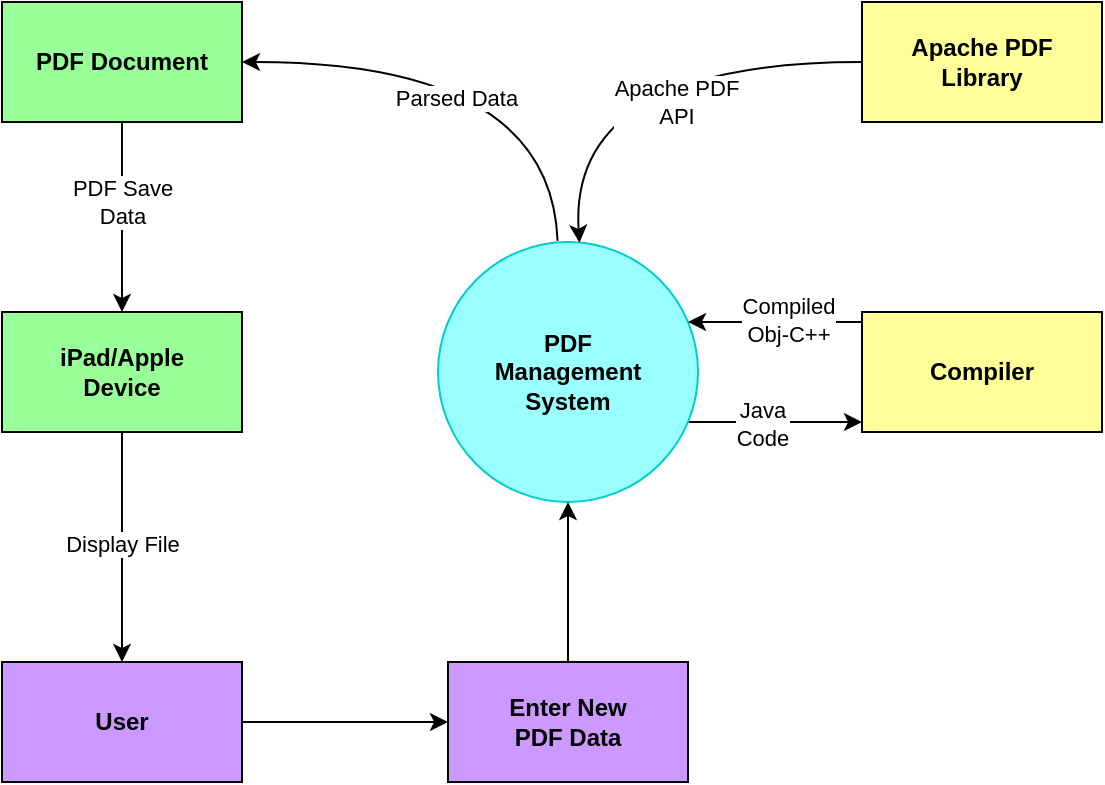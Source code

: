 <mxfile version="15.2.9" type="device"><diagram id="C5RBs43oDa-KdzZeNtuy" name="Page-1"><mxGraphModel dx="1096" dy="543" grid="1" gridSize="10" guides="1" tooltips="1" connect="1" arrows="1" fold="1" page="1" pageScale="1" pageWidth="827" pageHeight="1169" math="0" shadow="0"><root><mxCell id="WIyWlLk6GJQsqaUBKTNV-0"/><mxCell id="WIyWlLk6GJQsqaUBKTNV-1" parent="WIyWlLk6GJQsqaUBKTNV-0"/><mxCell id="HUR5l5RQYY8IUbpMznGL-15" value="" style="edgeStyle=orthogonalEdgeStyle;rounded=0;orthogonalLoop=1;jettySize=auto;html=1;" edge="1" parent="WIyWlLk6GJQsqaUBKTNV-1" source="HUR5l5RQYY8IUbpMznGL-0" target="HUR5l5RQYY8IUbpMznGL-3"><mxGeometry relative="1" as="geometry"><Array as="points"><mxPoint x="520" y="300"/><mxPoint x="520" y="300"/></Array></mxGeometry></mxCell><mxCell id="HUR5l5RQYY8IUbpMznGL-27" value="&lt;div&gt;Java&lt;/div&gt;&lt;div&gt;Code&lt;br&gt;&lt;/div&gt;" style="edgeLabel;html=1;align=center;verticalAlign=middle;resizable=0;points=[];" vertex="1" connectable="0" parent="HUR5l5RQYY8IUbpMznGL-15"><mxGeometry x="-0.156" y="-1" relative="1" as="geometry"><mxPoint as="offset"/></mxGeometry></mxCell><mxCell id="HUR5l5RQYY8IUbpMznGL-0" value="&lt;div&gt;&lt;b&gt;PDF&lt;/b&gt;&lt;/div&gt;&lt;div&gt;&lt;b&gt;Management&lt;/b&gt;&lt;/div&gt;&lt;div&gt;&lt;b&gt;System&lt;br&gt;&lt;/b&gt;&lt;/div&gt;" style="ellipse;whiteSpace=wrap;html=1;aspect=fixed;strokeColor=#00CCCC;fillColor=#99FFFF;" vertex="1" parent="WIyWlLk6GJQsqaUBKTNV-1"><mxGeometry x="348" y="210" width="130" height="130" as="geometry"/></mxCell><mxCell id="HUR5l5RQYY8IUbpMznGL-1" value="&lt;div&gt;&lt;b&gt;Apache PDF&lt;/b&gt;&lt;/div&gt;&lt;div&gt;&lt;b&gt;Library&lt;br&gt;&lt;/b&gt;&lt;/div&gt;" style="rounded=0;whiteSpace=wrap;html=1;fillColor=#FFFF99;" vertex="1" parent="WIyWlLk6GJQsqaUBKTNV-1"><mxGeometry x="560" y="90" width="120" height="60" as="geometry"/></mxCell><mxCell id="HUR5l5RQYY8IUbpMznGL-31" value="" style="edgeStyle=orthogonalEdgeStyle;rounded=0;orthogonalLoop=1;jettySize=auto;html=1;" edge="1" parent="WIyWlLk6GJQsqaUBKTNV-1" source="HUR5l5RQYY8IUbpMznGL-2" target="HUR5l5RQYY8IUbpMznGL-30"><mxGeometry relative="1" as="geometry"/></mxCell><mxCell id="HUR5l5RQYY8IUbpMznGL-2" value="&lt;b&gt;User&lt;/b&gt;" style="rounded=0;whiteSpace=wrap;html=1;fillColor=#CC99FF;" vertex="1" parent="WIyWlLk6GJQsqaUBKTNV-1"><mxGeometry x="130" y="420" width="120" height="60" as="geometry"/></mxCell><mxCell id="HUR5l5RQYY8IUbpMznGL-17" value="" style="edgeStyle=orthogonalEdgeStyle;rounded=0;orthogonalLoop=1;jettySize=auto;html=1;" edge="1" parent="WIyWlLk6GJQsqaUBKTNV-1" source="HUR5l5RQYY8IUbpMznGL-3" target="HUR5l5RQYY8IUbpMznGL-0"><mxGeometry relative="1" as="geometry"><Array as="points"><mxPoint x="520" y="250"/><mxPoint x="520" y="250"/></Array></mxGeometry></mxCell><mxCell id="HUR5l5RQYY8IUbpMznGL-26" value="&lt;div&gt;Compiled&lt;/div&gt;&lt;div&gt;Obj-C++&lt;br&gt;&lt;/div&gt;" style="edgeLabel;html=1;align=center;verticalAlign=middle;resizable=0;points=[];" vertex="1" connectable="0" parent="HUR5l5RQYY8IUbpMznGL-17"><mxGeometry x="-0.15" y="-1" relative="1" as="geometry"><mxPoint as="offset"/></mxGeometry></mxCell><mxCell id="HUR5l5RQYY8IUbpMznGL-3" value="&lt;b&gt;Compiler&lt;/b&gt;" style="rounded=0;whiteSpace=wrap;html=1;fillColor=#FFFF99;" vertex="1" parent="WIyWlLk6GJQsqaUBKTNV-1"><mxGeometry x="560" y="245" width="120" height="60" as="geometry"/></mxCell><mxCell id="HUR5l5RQYY8IUbpMznGL-4" value="&lt;div&gt;&lt;b&gt;iPad/Apple&lt;/b&gt;&lt;/div&gt;&lt;div&gt;&lt;b&gt;Device&lt;br&gt;&lt;/b&gt;&lt;/div&gt;" style="rounded=0;whiteSpace=wrap;html=1;fillColor=#99FF99;" vertex="1" parent="WIyWlLk6GJQsqaUBKTNV-1"><mxGeometry x="130" y="245" width="120" height="60" as="geometry"/></mxCell><mxCell id="HUR5l5RQYY8IUbpMznGL-8" value="" style="curved=1;endArrow=classic;html=1;exitX=0;exitY=0.5;exitDx=0;exitDy=0;entryX=0.544;entryY=0.003;entryDx=0;entryDy=0;entryPerimeter=0;" edge="1" parent="WIyWlLk6GJQsqaUBKTNV-1" source="HUR5l5RQYY8IUbpMznGL-1" target="HUR5l5RQYY8IUbpMznGL-0"><mxGeometry width="50" height="50" relative="1" as="geometry"><mxPoint x="460" y="80" as="sourcePoint"/><mxPoint x="440" y="180" as="targetPoint"/><Array as="points"><mxPoint x="413" y="120"/></Array></mxGeometry></mxCell><mxCell id="HUR5l5RQYY8IUbpMznGL-25" value="&lt;div&gt;Apache PDF&lt;/div&gt;&lt;div&gt;API&lt;br&gt;&lt;/div&gt;" style="edgeLabel;html=1;align=center;verticalAlign=middle;resizable=0;points=[];" vertex="1" connectable="0" parent="HUR5l5RQYY8IUbpMznGL-8"><mxGeometry x="-0.212" y="14" relative="1" as="geometry"><mxPoint y="6" as="offset"/></mxGeometry></mxCell><mxCell id="HUR5l5RQYY8IUbpMznGL-11" value="&lt;b&gt;PDF Document&lt;/b&gt;" style="whiteSpace=wrap;html=1;fillColor=#99FF99;" vertex="1" parent="WIyWlLk6GJQsqaUBKTNV-1"><mxGeometry x="130" y="90" width="120" height="60" as="geometry"/></mxCell><mxCell id="HUR5l5RQYY8IUbpMznGL-21" value="" style="curved=1;endArrow=classic;html=1;entryX=1;entryY=0.5;entryDx=0;entryDy=0;exitX=0.46;exitY=-0.005;exitDx=0;exitDy=0;exitPerimeter=0;" edge="1" parent="WIyWlLk6GJQsqaUBKTNV-1" source="HUR5l5RQYY8IUbpMznGL-0" target="HUR5l5RQYY8IUbpMznGL-11"><mxGeometry width="50" height="50" relative="1" as="geometry"><mxPoint x="344.28" y="170" as="sourcePoint"/><mxPoint x="280" y="120.0" as="targetPoint"/><Array as="points"><mxPoint x="404.28" y="120"/></Array></mxGeometry></mxCell><mxCell id="HUR5l5RQYY8IUbpMznGL-24" value="Parsed Data" style="edgeLabel;html=1;align=center;verticalAlign=middle;resizable=0;points=[];" vertex="1" connectable="0" parent="HUR5l5RQYY8IUbpMznGL-21"><mxGeometry x="0.123" y="18" relative="1" as="geometry"><mxPoint as="offset"/></mxGeometry></mxCell><mxCell id="HUR5l5RQYY8IUbpMznGL-22" value="" style="endArrow=classic;html=1;exitX=0.5;exitY=1;exitDx=0;exitDy=0;entryX=0.5;entryY=0;entryDx=0;entryDy=0;" edge="1" parent="WIyWlLk6GJQsqaUBKTNV-1" source="HUR5l5RQYY8IUbpMznGL-11" target="HUR5l5RQYY8IUbpMznGL-4"><mxGeometry width="50" height="50" relative="1" as="geometry"><mxPoint x="189.76" y="160" as="sourcePoint"/><mxPoint x="189.76" y="210" as="targetPoint"/></mxGeometry></mxCell><mxCell id="HUR5l5RQYY8IUbpMznGL-28" value="&lt;div&gt;PDF Save&lt;/div&gt;&lt;div&gt;Data&lt;br&gt;&lt;/div&gt;" style="edgeLabel;html=1;align=center;verticalAlign=middle;resizable=0;points=[];" vertex="1" connectable="0" parent="HUR5l5RQYY8IUbpMznGL-22"><mxGeometry x="-0.161" relative="1" as="geometry"><mxPoint as="offset"/></mxGeometry></mxCell><mxCell id="HUR5l5RQYY8IUbpMznGL-23" value="" style="endArrow=classic;html=1;entryX=0.5;entryY=0;entryDx=0;entryDy=0;exitX=0.5;exitY=1;exitDx=0;exitDy=0;" edge="1" parent="WIyWlLk6GJQsqaUBKTNV-1" source="HUR5l5RQYY8IUbpMznGL-4" target="HUR5l5RQYY8IUbpMznGL-2"><mxGeometry width="50" height="50" relative="1" as="geometry"><mxPoint x="190" y="320" as="sourcePoint"/><mxPoint x="189.76" y="355" as="targetPoint"/></mxGeometry></mxCell><mxCell id="HUR5l5RQYY8IUbpMznGL-29" value="Display File" style="edgeLabel;html=1;align=center;verticalAlign=middle;resizable=0;points=[];" vertex="1" connectable="0" parent="HUR5l5RQYY8IUbpMznGL-23"><mxGeometry x="0.136" y="-1" relative="1" as="geometry"><mxPoint x="1" y="-10" as="offset"/></mxGeometry></mxCell><mxCell id="HUR5l5RQYY8IUbpMznGL-32" value="" style="edgeStyle=orthogonalEdgeStyle;rounded=0;orthogonalLoop=1;jettySize=auto;html=1;" edge="1" parent="WIyWlLk6GJQsqaUBKTNV-1" source="HUR5l5RQYY8IUbpMznGL-30" target="HUR5l5RQYY8IUbpMznGL-0"><mxGeometry relative="1" as="geometry"/></mxCell><mxCell id="HUR5l5RQYY8IUbpMznGL-30" value="&lt;div&gt;&lt;b&gt;Enter New&lt;br&gt;&lt;/b&gt;&lt;/div&gt;&lt;div&gt;&lt;b&gt; PDF Data&lt;br&gt;&lt;/b&gt;&lt;/div&gt;" style="rounded=0;whiteSpace=wrap;html=1;fillColor=#CC99FF;" vertex="1" parent="WIyWlLk6GJQsqaUBKTNV-1"><mxGeometry x="353" y="420" width="120" height="60" as="geometry"/></mxCell></root></mxGraphModel></diagram></mxfile>